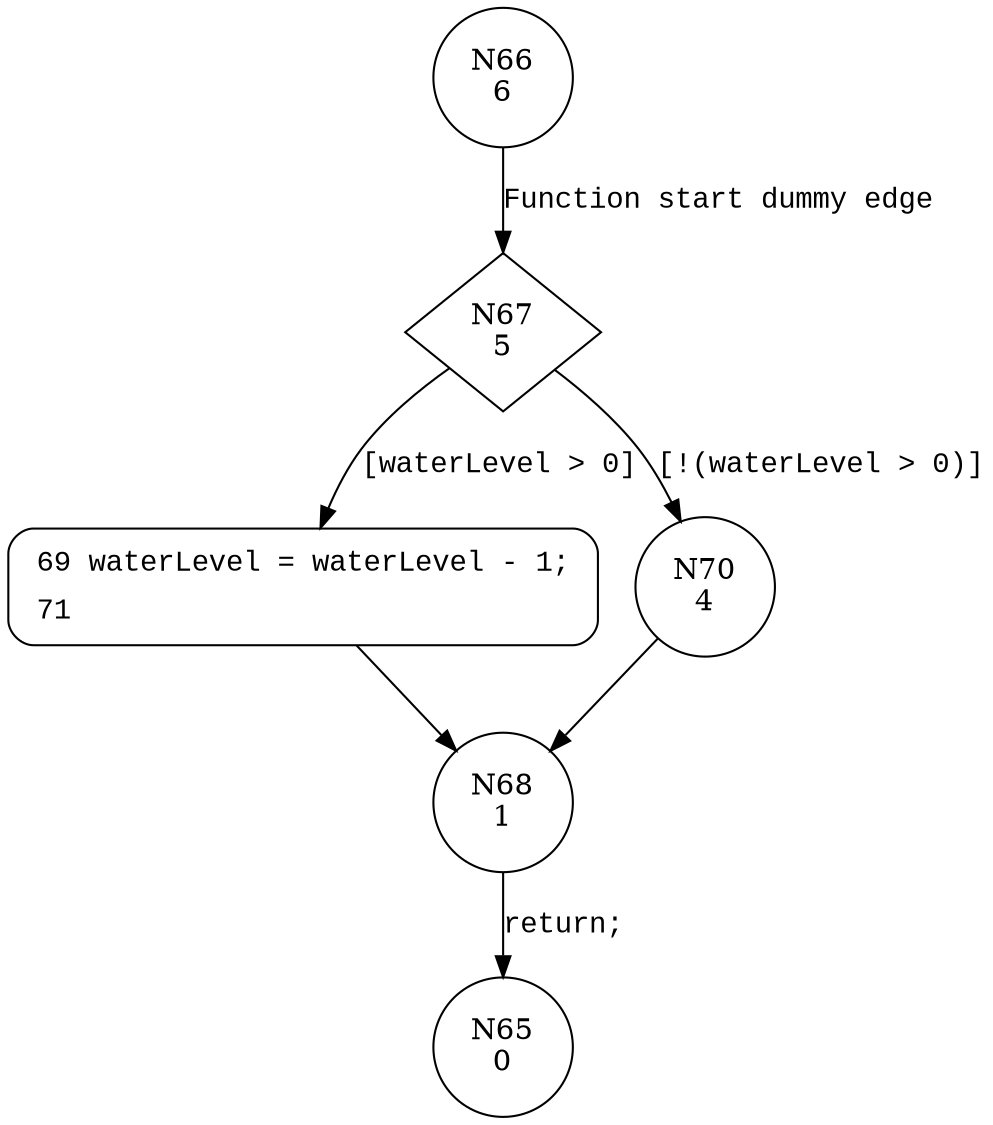 digraph lowerWaterLevel {
66 [shape="circle" label="N66\n6"]
67 [shape="diamond" label="N67\n5"]
69 [shape="circle" label="N69\n3"]
70 [shape="circle" label="N70\n4"]
68 [shape="circle" label="N68\n1"]
65 [shape="circle" label="N65\n0"]
69 [style="filled,bold" penwidth="1" fillcolor="white" fontname="Courier New" shape="Mrecord" label=<<table border="0" cellborder="0" cellpadding="3" bgcolor="white"><tr><td align="right">69</td><td align="left">waterLevel = waterLevel - 1;</td></tr><tr><td align="right">71</td><td align="left"></td></tr></table>>]
69 -> 68[label=""]
66 -> 67 [label="Function start dummy edge" fontname="Courier New"]
67 -> 69 [label="[waterLevel > 0]" fontname="Courier New"]
67 -> 70 [label="[!(waterLevel > 0)]" fontname="Courier New"]
68 -> 65 [label="return;" fontname="Courier New"]
70 -> 68 [label="" fontname="Courier New"]
}